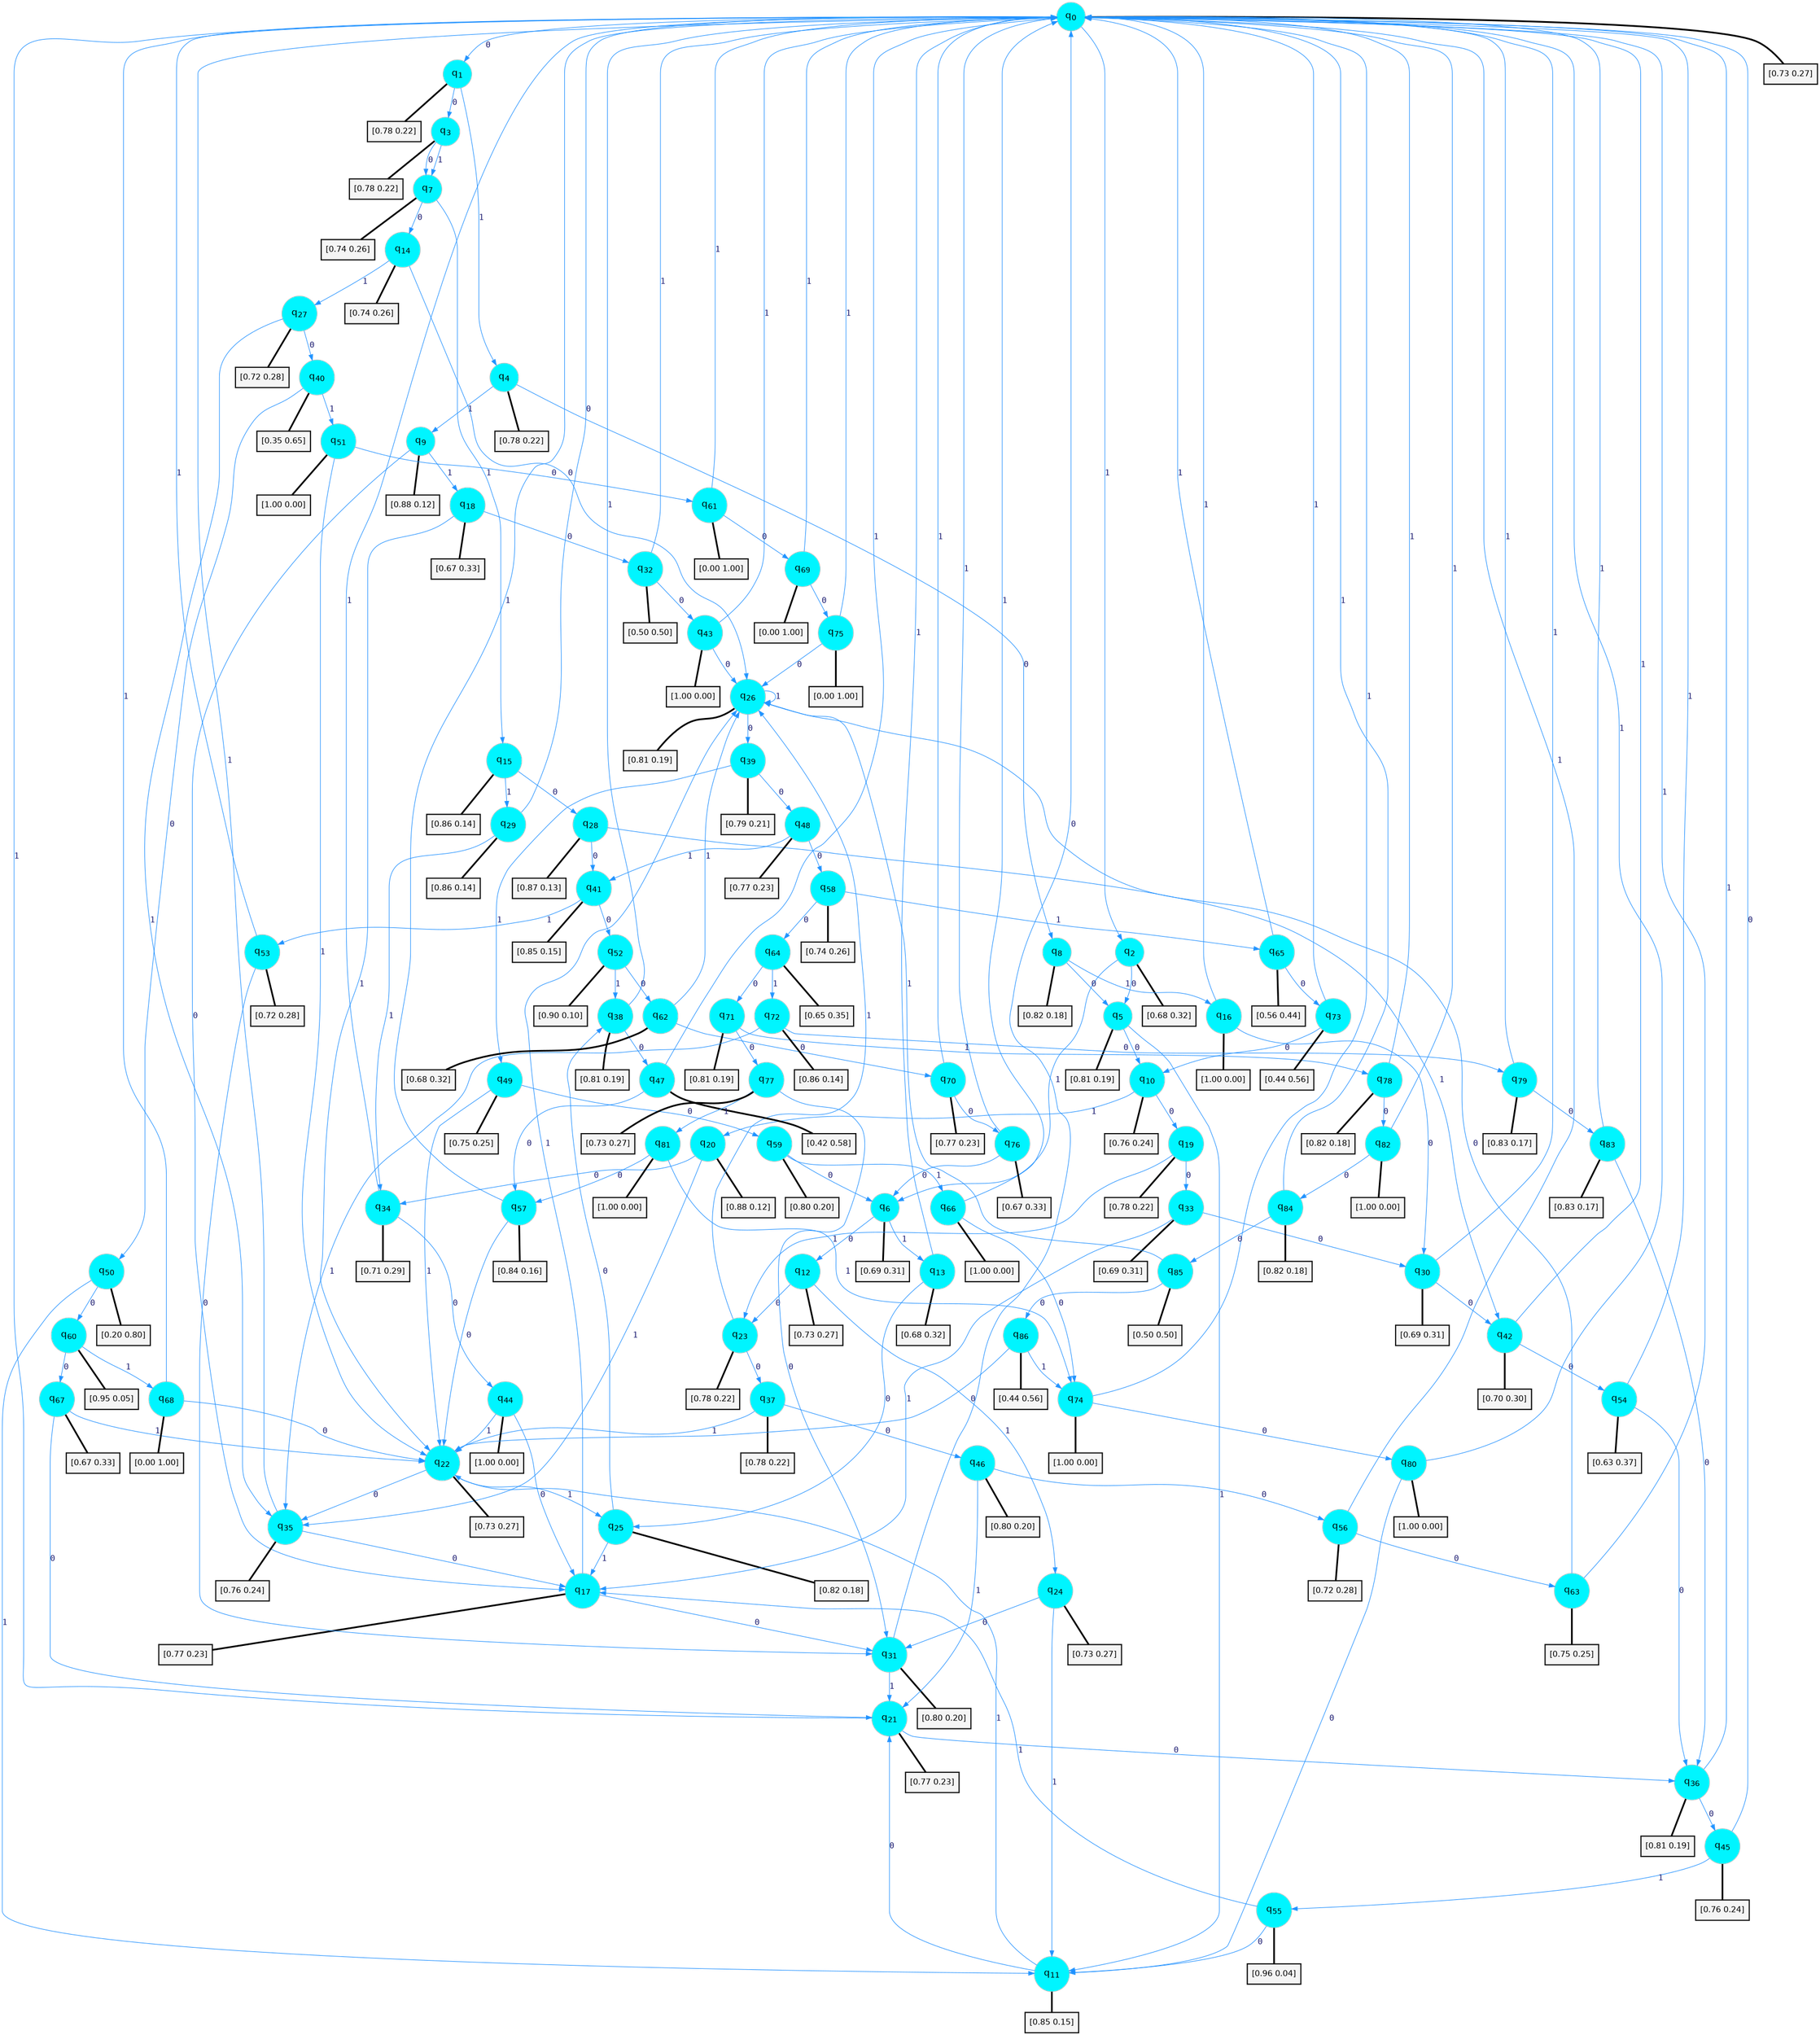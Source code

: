 digraph G {
graph [
bgcolor=transparent, dpi=300, rankdir=TD, size="40,25"];
node [
color=gray, fillcolor=turquoise1, fontcolor=black, fontname=Helvetica, fontsize=16, fontweight=bold, shape=circle, style=filled];
edge [
arrowsize=1, color=dodgerblue1, fontcolor=midnightblue, fontname=courier, fontweight=bold, penwidth=1, style=solid, weight=20];
0[label=<q<SUB>0</SUB>>];
1[label=<q<SUB>1</SUB>>];
2[label=<q<SUB>2</SUB>>];
3[label=<q<SUB>3</SUB>>];
4[label=<q<SUB>4</SUB>>];
5[label=<q<SUB>5</SUB>>];
6[label=<q<SUB>6</SUB>>];
7[label=<q<SUB>7</SUB>>];
8[label=<q<SUB>8</SUB>>];
9[label=<q<SUB>9</SUB>>];
10[label=<q<SUB>10</SUB>>];
11[label=<q<SUB>11</SUB>>];
12[label=<q<SUB>12</SUB>>];
13[label=<q<SUB>13</SUB>>];
14[label=<q<SUB>14</SUB>>];
15[label=<q<SUB>15</SUB>>];
16[label=<q<SUB>16</SUB>>];
17[label=<q<SUB>17</SUB>>];
18[label=<q<SUB>18</SUB>>];
19[label=<q<SUB>19</SUB>>];
20[label=<q<SUB>20</SUB>>];
21[label=<q<SUB>21</SUB>>];
22[label=<q<SUB>22</SUB>>];
23[label=<q<SUB>23</SUB>>];
24[label=<q<SUB>24</SUB>>];
25[label=<q<SUB>25</SUB>>];
26[label=<q<SUB>26</SUB>>];
27[label=<q<SUB>27</SUB>>];
28[label=<q<SUB>28</SUB>>];
29[label=<q<SUB>29</SUB>>];
30[label=<q<SUB>30</SUB>>];
31[label=<q<SUB>31</SUB>>];
32[label=<q<SUB>32</SUB>>];
33[label=<q<SUB>33</SUB>>];
34[label=<q<SUB>34</SUB>>];
35[label=<q<SUB>35</SUB>>];
36[label=<q<SUB>36</SUB>>];
37[label=<q<SUB>37</SUB>>];
38[label=<q<SUB>38</SUB>>];
39[label=<q<SUB>39</SUB>>];
40[label=<q<SUB>40</SUB>>];
41[label=<q<SUB>41</SUB>>];
42[label=<q<SUB>42</SUB>>];
43[label=<q<SUB>43</SUB>>];
44[label=<q<SUB>44</SUB>>];
45[label=<q<SUB>45</SUB>>];
46[label=<q<SUB>46</SUB>>];
47[label=<q<SUB>47</SUB>>];
48[label=<q<SUB>48</SUB>>];
49[label=<q<SUB>49</SUB>>];
50[label=<q<SUB>50</SUB>>];
51[label=<q<SUB>51</SUB>>];
52[label=<q<SUB>52</SUB>>];
53[label=<q<SUB>53</SUB>>];
54[label=<q<SUB>54</SUB>>];
55[label=<q<SUB>55</SUB>>];
56[label=<q<SUB>56</SUB>>];
57[label=<q<SUB>57</SUB>>];
58[label=<q<SUB>58</SUB>>];
59[label=<q<SUB>59</SUB>>];
60[label=<q<SUB>60</SUB>>];
61[label=<q<SUB>61</SUB>>];
62[label=<q<SUB>62</SUB>>];
63[label=<q<SUB>63</SUB>>];
64[label=<q<SUB>64</SUB>>];
65[label=<q<SUB>65</SUB>>];
66[label=<q<SUB>66</SUB>>];
67[label=<q<SUB>67</SUB>>];
68[label=<q<SUB>68</SUB>>];
69[label=<q<SUB>69</SUB>>];
70[label=<q<SUB>70</SUB>>];
71[label=<q<SUB>71</SUB>>];
72[label=<q<SUB>72</SUB>>];
73[label=<q<SUB>73</SUB>>];
74[label=<q<SUB>74</SUB>>];
75[label=<q<SUB>75</SUB>>];
76[label=<q<SUB>76</SUB>>];
77[label=<q<SUB>77</SUB>>];
78[label=<q<SUB>78</SUB>>];
79[label=<q<SUB>79</SUB>>];
80[label=<q<SUB>80</SUB>>];
81[label=<q<SUB>81</SUB>>];
82[label=<q<SUB>82</SUB>>];
83[label=<q<SUB>83</SUB>>];
84[label=<q<SUB>84</SUB>>];
85[label=<q<SUB>85</SUB>>];
86[label=<q<SUB>86</SUB>>];
87[label="[0.73 0.27]", shape=box,fontcolor=black, fontname=Helvetica, fontsize=14, penwidth=2, fillcolor=whitesmoke,color=black];
88[label="[0.78 0.22]", shape=box,fontcolor=black, fontname=Helvetica, fontsize=14, penwidth=2, fillcolor=whitesmoke,color=black];
89[label="[0.68 0.32]", shape=box,fontcolor=black, fontname=Helvetica, fontsize=14, penwidth=2, fillcolor=whitesmoke,color=black];
90[label="[0.78 0.22]", shape=box,fontcolor=black, fontname=Helvetica, fontsize=14, penwidth=2, fillcolor=whitesmoke,color=black];
91[label="[0.78 0.22]", shape=box,fontcolor=black, fontname=Helvetica, fontsize=14, penwidth=2, fillcolor=whitesmoke,color=black];
92[label="[0.81 0.19]", shape=box,fontcolor=black, fontname=Helvetica, fontsize=14, penwidth=2, fillcolor=whitesmoke,color=black];
93[label="[0.69 0.31]", shape=box,fontcolor=black, fontname=Helvetica, fontsize=14, penwidth=2, fillcolor=whitesmoke,color=black];
94[label="[0.74 0.26]", shape=box,fontcolor=black, fontname=Helvetica, fontsize=14, penwidth=2, fillcolor=whitesmoke,color=black];
95[label="[0.82 0.18]", shape=box,fontcolor=black, fontname=Helvetica, fontsize=14, penwidth=2, fillcolor=whitesmoke,color=black];
96[label="[0.88 0.12]", shape=box,fontcolor=black, fontname=Helvetica, fontsize=14, penwidth=2, fillcolor=whitesmoke,color=black];
97[label="[0.76 0.24]", shape=box,fontcolor=black, fontname=Helvetica, fontsize=14, penwidth=2, fillcolor=whitesmoke,color=black];
98[label="[0.85 0.15]", shape=box,fontcolor=black, fontname=Helvetica, fontsize=14, penwidth=2, fillcolor=whitesmoke,color=black];
99[label="[0.73 0.27]", shape=box,fontcolor=black, fontname=Helvetica, fontsize=14, penwidth=2, fillcolor=whitesmoke,color=black];
100[label="[0.68 0.32]", shape=box,fontcolor=black, fontname=Helvetica, fontsize=14, penwidth=2, fillcolor=whitesmoke,color=black];
101[label="[0.74 0.26]", shape=box,fontcolor=black, fontname=Helvetica, fontsize=14, penwidth=2, fillcolor=whitesmoke,color=black];
102[label="[0.86 0.14]", shape=box,fontcolor=black, fontname=Helvetica, fontsize=14, penwidth=2, fillcolor=whitesmoke,color=black];
103[label="[1.00 0.00]", shape=box,fontcolor=black, fontname=Helvetica, fontsize=14, penwidth=2, fillcolor=whitesmoke,color=black];
104[label="[0.77 0.23]", shape=box,fontcolor=black, fontname=Helvetica, fontsize=14, penwidth=2, fillcolor=whitesmoke,color=black];
105[label="[0.67 0.33]", shape=box,fontcolor=black, fontname=Helvetica, fontsize=14, penwidth=2, fillcolor=whitesmoke,color=black];
106[label="[0.78 0.22]", shape=box,fontcolor=black, fontname=Helvetica, fontsize=14, penwidth=2, fillcolor=whitesmoke,color=black];
107[label="[0.88 0.12]", shape=box,fontcolor=black, fontname=Helvetica, fontsize=14, penwidth=2, fillcolor=whitesmoke,color=black];
108[label="[0.77 0.23]", shape=box,fontcolor=black, fontname=Helvetica, fontsize=14, penwidth=2, fillcolor=whitesmoke,color=black];
109[label="[0.73 0.27]", shape=box,fontcolor=black, fontname=Helvetica, fontsize=14, penwidth=2, fillcolor=whitesmoke,color=black];
110[label="[0.78 0.22]", shape=box,fontcolor=black, fontname=Helvetica, fontsize=14, penwidth=2, fillcolor=whitesmoke,color=black];
111[label="[0.73 0.27]", shape=box,fontcolor=black, fontname=Helvetica, fontsize=14, penwidth=2, fillcolor=whitesmoke,color=black];
112[label="[0.82 0.18]", shape=box,fontcolor=black, fontname=Helvetica, fontsize=14, penwidth=2, fillcolor=whitesmoke,color=black];
113[label="[0.81 0.19]", shape=box,fontcolor=black, fontname=Helvetica, fontsize=14, penwidth=2, fillcolor=whitesmoke,color=black];
114[label="[0.72 0.28]", shape=box,fontcolor=black, fontname=Helvetica, fontsize=14, penwidth=2, fillcolor=whitesmoke,color=black];
115[label="[0.87 0.13]", shape=box,fontcolor=black, fontname=Helvetica, fontsize=14, penwidth=2, fillcolor=whitesmoke,color=black];
116[label="[0.86 0.14]", shape=box,fontcolor=black, fontname=Helvetica, fontsize=14, penwidth=2, fillcolor=whitesmoke,color=black];
117[label="[0.69 0.31]", shape=box,fontcolor=black, fontname=Helvetica, fontsize=14, penwidth=2, fillcolor=whitesmoke,color=black];
118[label="[0.80 0.20]", shape=box,fontcolor=black, fontname=Helvetica, fontsize=14, penwidth=2, fillcolor=whitesmoke,color=black];
119[label="[0.50 0.50]", shape=box,fontcolor=black, fontname=Helvetica, fontsize=14, penwidth=2, fillcolor=whitesmoke,color=black];
120[label="[0.69 0.31]", shape=box,fontcolor=black, fontname=Helvetica, fontsize=14, penwidth=2, fillcolor=whitesmoke,color=black];
121[label="[0.71 0.29]", shape=box,fontcolor=black, fontname=Helvetica, fontsize=14, penwidth=2, fillcolor=whitesmoke,color=black];
122[label="[0.76 0.24]", shape=box,fontcolor=black, fontname=Helvetica, fontsize=14, penwidth=2, fillcolor=whitesmoke,color=black];
123[label="[0.81 0.19]", shape=box,fontcolor=black, fontname=Helvetica, fontsize=14, penwidth=2, fillcolor=whitesmoke,color=black];
124[label="[0.78 0.22]", shape=box,fontcolor=black, fontname=Helvetica, fontsize=14, penwidth=2, fillcolor=whitesmoke,color=black];
125[label="[0.81 0.19]", shape=box,fontcolor=black, fontname=Helvetica, fontsize=14, penwidth=2, fillcolor=whitesmoke,color=black];
126[label="[0.79 0.21]", shape=box,fontcolor=black, fontname=Helvetica, fontsize=14, penwidth=2, fillcolor=whitesmoke,color=black];
127[label="[0.35 0.65]", shape=box,fontcolor=black, fontname=Helvetica, fontsize=14, penwidth=2, fillcolor=whitesmoke,color=black];
128[label="[0.85 0.15]", shape=box,fontcolor=black, fontname=Helvetica, fontsize=14, penwidth=2, fillcolor=whitesmoke,color=black];
129[label="[0.70 0.30]", shape=box,fontcolor=black, fontname=Helvetica, fontsize=14, penwidth=2, fillcolor=whitesmoke,color=black];
130[label="[1.00 0.00]", shape=box,fontcolor=black, fontname=Helvetica, fontsize=14, penwidth=2, fillcolor=whitesmoke,color=black];
131[label="[1.00 0.00]", shape=box,fontcolor=black, fontname=Helvetica, fontsize=14, penwidth=2, fillcolor=whitesmoke,color=black];
132[label="[0.76 0.24]", shape=box,fontcolor=black, fontname=Helvetica, fontsize=14, penwidth=2, fillcolor=whitesmoke,color=black];
133[label="[0.80 0.20]", shape=box,fontcolor=black, fontname=Helvetica, fontsize=14, penwidth=2, fillcolor=whitesmoke,color=black];
134[label="[0.42 0.58]", shape=box,fontcolor=black, fontname=Helvetica, fontsize=14, penwidth=2, fillcolor=whitesmoke,color=black];
135[label="[0.77 0.23]", shape=box,fontcolor=black, fontname=Helvetica, fontsize=14, penwidth=2, fillcolor=whitesmoke,color=black];
136[label="[0.75 0.25]", shape=box,fontcolor=black, fontname=Helvetica, fontsize=14, penwidth=2, fillcolor=whitesmoke,color=black];
137[label="[0.20 0.80]", shape=box,fontcolor=black, fontname=Helvetica, fontsize=14, penwidth=2, fillcolor=whitesmoke,color=black];
138[label="[1.00 0.00]", shape=box,fontcolor=black, fontname=Helvetica, fontsize=14, penwidth=2, fillcolor=whitesmoke,color=black];
139[label="[0.90 0.10]", shape=box,fontcolor=black, fontname=Helvetica, fontsize=14, penwidth=2, fillcolor=whitesmoke,color=black];
140[label="[0.72 0.28]", shape=box,fontcolor=black, fontname=Helvetica, fontsize=14, penwidth=2, fillcolor=whitesmoke,color=black];
141[label="[0.63 0.37]", shape=box,fontcolor=black, fontname=Helvetica, fontsize=14, penwidth=2, fillcolor=whitesmoke,color=black];
142[label="[0.96 0.04]", shape=box,fontcolor=black, fontname=Helvetica, fontsize=14, penwidth=2, fillcolor=whitesmoke,color=black];
143[label="[0.72 0.28]", shape=box,fontcolor=black, fontname=Helvetica, fontsize=14, penwidth=2, fillcolor=whitesmoke,color=black];
144[label="[0.84 0.16]", shape=box,fontcolor=black, fontname=Helvetica, fontsize=14, penwidth=2, fillcolor=whitesmoke,color=black];
145[label="[0.74 0.26]", shape=box,fontcolor=black, fontname=Helvetica, fontsize=14, penwidth=2, fillcolor=whitesmoke,color=black];
146[label="[0.80 0.20]", shape=box,fontcolor=black, fontname=Helvetica, fontsize=14, penwidth=2, fillcolor=whitesmoke,color=black];
147[label="[0.95 0.05]", shape=box,fontcolor=black, fontname=Helvetica, fontsize=14, penwidth=2, fillcolor=whitesmoke,color=black];
148[label="[0.00 1.00]", shape=box,fontcolor=black, fontname=Helvetica, fontsize=14, penwidth=2, fillcolor=whitesmoke,color=black];
149[label="[0.68 0.32]", shape=box,fontcolor=black, fontname=Helvetica, fontsize=14, penwidth=2, fillcolor=whitesmoke,color=black];
150[label="[0.75 0.25]", shape=box,fontcolor=black, fontname=Helvetica, fontsize=14, penwidth=2, fillcolor=whitesmoke,color=black];
151[label="[0.65 0.35]", shape=box,fontcolor=black, fontname=Helvetica, fontsize=14, penwidth=2, fillcolor=whitesmoke,color=black];
152[label="[0.56 0.44]", shape=box,fontcolor=black, fontname=Helvetica, fontsize=14, penwidth=2, fillcolor=whitesmoke,color=black];
153[label="[1.00 0.00]", shape=box,fontcolor=black, fontname=Helvetica, fontsize=14, penwidth=2, fillcolor=whitesmoke,color=black];
154[label="[0.67 0.33]", shape=box,fontcolor=black, fontname=Helvetica, fontsize=14, penwidth=2, fillcolor=whitesmoke,color=black];
155[label="[0.00 1.00]", shape=box,fontcolor=black, fontname=Helvetica, fontsize=14, penwidth=2, fillcolor=whitesmoke,color=black];
156[label="[0.00 1.00]", shape=box,fontcolor=black, fontname=Helvetica, fontsize=14, penwidth=2, fillcolor=whitesmoke,color=black];
157[label="[0.77 0.23]", shape=box,fontcolor=black, fontname=Helvetica, fontsize=14, penwidth=2, fillcolor=whitesmoke,color=black];
158[label="[0.81 0.19]", shape=box,fontcolor=black, fontname=Helvetica, fontsize=14, penwidth=2, fillcolor=whitesmoke,color=black];
159[label="[0.86 0.14]", shape=box,fontcolor=black, fontname=Helvetica, fontsize=14, penwidth=2, fillcolor=whitesmoke,color=black];
160[label="[0.44 0.56]", shape=box,fontcolor=black, fontname=Helvetica, fontsize=14, penwidth=2, fillcolor=whitesmoke,color=black];
161[label="[1.00 0.00]", shape=box,fontcolor=black, fontname=Helvetica, fontsize=14, penwidth=2, fillcolor=whitesmoke,color=black];
162[label="[0.00 1.00]", shape=box,fontcolor=black, fontname=Helvetica, fontsize=14, penwidth=2, fillcolor=whitesmoke,color=black];
163[label="[0.67 0.33]", shape=box,fontcolor=black, fontname=Helvetica, fontsize=14, penwidth=2, fillcolor=whitesmoke,color=black];
164[label="[0.73 0.27]", shape=box,fontcolor=black, fontname=Helvetica, fontsize=14, penwidth=2, fillcolor=whitesmoke,color=black];
165[label="[0.82 0.18]", shape=box,fontcolor=black, fontname=Helvetica, fontsize=14, penwidth=2, fillcolor=whitesmoke,color=black];
166[label="[0.83 0.17]", shape=box,fontcolor=black, fontname=Helvetica, fontsize=14, penwidth=2, fillcolor=whitesmoke,color=black];
167[label="[1.00 0.00]", shape=box,fontcolor=black, fontname=Helvetica, fontsize=14, penwidth=2, fillcolor=whitesmoke,color=black];
168[label="[1.00 0.00]", shape=box,fontcolor=black, fontname=Helvetica, fontsize=14, penwidth=2, fillcolor=whitesmoke,color=black];
169[label="[1.00 0.00]", shape=box,fontcolor=black, fontname=Helvetica, fontsize=14, penwidth=2, fillcolor=whitesmoke,color=black];
170[label="[0.83 0.17]", shape=box,fontcolor=black, fontname=Helvetica, fontsize=14, penwidth=2, fillcolor=whitesmoke,color=black];
171[label="[0.82 0.18]", shape=box,fontcolor=black, fontname=Helvetica, fontsize=14, penwidth=2, fillcolor=whitesmoke,color=black];
172[label="[0.50 0.50]", shape=box,fontcolor=black, fontname=Helvetica, fontsize=14, penwidth=2, fillcolor=whitesmoke,color=black];
173[label="[0.44 0.56]", shape=box,fontcolor=black, fontname=Helvetica, fontsize=14, penwidth=2, fillcolor=whitesmoke,color=black];
0->1 [label=0];
0->2 [label=1];
0->87 [arrowhead=none, penwidth=3,color=black];
1->3 [label=0];
1->4 [label=1];
1->88 [arrowhead=none, penwidth=3,color=black];
2->5 [label=0];
2->6 [label=1];
2->89 [arrowhead=none, penwidth=3,color=black];
3->7 [label=0];
3->7 [label=1];
3->90 [arrowhead=none, penwidth=3,color=black];
4->8 [label=0];
4->9 [label=1];
4->91 [arrowhead=none, penwidth=3,color=black];
5->10 [label=0];
5->11 [label=1];
5->92 [arrowhead=none, penwidth=3,color=black];
6->12 [label=0];
6->13 [label=1];
6->93 [arrowhead=none, penwidth=3,color=black];
7->14 [label=0];
7->15 [label=1];
7->94 [arrowhead=none, penwidth=3,color=black];
8->5 [label=0];
8->16 [label=1];
8->95 [arrowhead=none, penwidth=3,color=black];
9->17 [label=0];
9->18 [label=1];
9->96 [arrowhead=none, penwidth=3,color=black];
10->19 [label=0];
10->20 [label=1];
10->97 [arrowhead=none, penwidth=3,color=black];
11->21 [label=0];
11->22 [label=1];
11->98 [arrowhead=none, penwidth=3,color=black];
12->23 [label=0];
12->24 [label=1];
12->99 [arrowhead=none, penwidth=3,color=black];
13->25 [label=0];
13->0 [label=1];
13->100 [arrowhead=none, penwidth=3,color=black];
14->26 [label=0];
14->27 [label=1];
14->101 [arrowhead=none, penwidth=3,color=black];
15->28 [label=0];
15->29 [label=1];
15->102 [arrowhead=none, penwidth=3,color=black];
16->30 [label=0];
16->0 [label=1];
16->103 [arrowhead=none, penwidth=3,color=black];
17->31 [label=0];
17->26 [label=1];
17->104 [arrowhead=none, penwidth=3,color=black];
18->32 [label=0];
18->22 [label=1];
18->105 [arrowhead=none, penwidth=3,color=black];
19->33 [label=0];
19->23 [label=1];
19->106 [arrowhead=none, penwidth=3,color=black];
20->34 [label=0];
20->35 [label=1];
20->107 [arrowhead=none, penwidth=3,color=black];
21->36 [label=0];
21->0 [label=1];
21->108 [arrowhead=none, penwidth=3,color=black];
22->35 [label=0];
22->25 [label=1];
22->109 [arrowhead=none, penwidth=3,color=black];
23->37 [label=0];
23->26 [label=1];
23->110 [arrowhead=none, penwidth=3,color=black];
24->31 [label=0];
24->11 [label=1];
24->111 [arrowhead=none, penwidth=3,color=black];
25->38 [label=0];
25->17 [label=1];
25->112 [arrowhead=none, penwidth=3,color=black];
26->39 [label=0];
26->26 [label=1];
26->113 [arrowhead=none, penwidth=3,color=black];
27->40 [label=0];
27->35 [label=1];
27->114 [arrowhead=none, penwidth=3,color=black];
28->41 [label=0];
28->42 [label=1];
28->115 [arrowhead=none, penwidth=3,color=black];
29->0 [label=0];
29->34 [label=1];
29->116 [arrowhead=none, penwidth=3,color=black];
30->42 [label=0];
30->0 [label=1];
30->117 [arrowhead=none, penwidth=3,color=black];
31->0 [label=0];
31->21 [label=1];
31->118 [arrowhead=none, penwidth=3,color=black];
32->43 [label=0];
32->0 [label=1];
32->119 [arrowhead=none, penwidth=3,color=black];
33->30 [label=0];
33->17 [label=1];
33->120 [arrowhead=none, penwidth=3,color=black];
34->44 [label=0];
34->0 [label=1];
34->121 [arrowhead=none, penwidth=3,color=black];
35->17 [label=0];
35->0 [label=1];
35->122 [arrowhead=none, penwidth=3,color=black];
36->45 [label=0];
36->0 [label=1];
36->123 [arrowhead=none, penwidth=3,color=black];
37->46 [label=0];
37->22 [label=1];
37->124 [arrowhead=none, penwidth=3,color=black];
38->47 [label=0];
38->0 [label=1];
38->125 [arrowhead=none, penwidth=3,color=black];
39->48 [label=0];
39->49 [label=1];
39->126 [arrowhead=none, penwidth=3,color=black];
40->50 [label=0];
40->51 [label=1];
40->127 [arrowhead=none, penwidth=3,color=black];
41->52 [label=0];
41->53 [label=1];
41->128 [arrowhead=none, penwidth=3,color=black];
42->54 [label=0];
42->0 [label=1];
42->129 [arrowhead=none, penwidth=3,color=black];
43->26 [label=0];
43->0 [label=1];
43->130 [arrowhead=none, penwidth=3,color=black];
44->17 [label=0];
44->22 [label=1];
44->131 [arrowhead=none, penwidth=3,color=black];
45->0 [label=0];
45->55 [label=1];
45->132 [arrowhead=none, penwidth=3,color=black];
46->56 [label=0];
46->21 [label=1];
46->133 [arrowhead=none, penwidth=3,color=black];
47->57 [label=0];
47->0 [label=1];
47->134 [arrowhead=none, penwidth=3,color=black];
48->58 [label=0];
48->41 [label=1];
48->135 [arrowhead=none, penwidth=3,color=black];
49->59 [label=0];
49->22 [label=1];
49->136 [arrowhead=none, penwidth=3,color=black];
50->60 [label=0];
50->11 [label=1];
50->137 [arrowhead=none, penwidth=3,color=black];
51->61 [label=0];
51->22 [label=1];
51->138 [arrowhead=none, penwidth=3,color=black];
52->62 [label=0];
52->38 [label=1];
52->139 [arrowhead=none, penwidth=3,color=black];
53->31 [label=0];
53->0 [label=1];
53->140 [arrowhead=none, penwidth=3,color=black];
54->36 [label=0];
54->0 [label=1];
54->141 [arrowhead=none, penwidth=3,color=black];
55->11 [label=0];
55->17 [label=1];
55->142 [arrowhead=none, penwidth=3,color=black];
56->63 [label=0];
56->0 [label=1];
56->143 [arrowhead=none, penwidth=3,color=black];
57->22 [label=0];
57->0 [label=1];
57->144 [arrowhead=none, penwidth=3,color=black];
58->64 [label=0];
58->65 [label=1];
58->145 [arrowhead=none, penwidth=3,color=black];
59->6 [label=0];
59->66 [label=1];
59->146 [arrowhead=none, penwidth=3,color=black];
60->67 [label=0];
60->68 [label=1];
60->147 [arrowhead=none, penwidth=3,color=black];
61->69 [label=0];
61->0 [label=1];
61->148 [arrowhead=none, penwidth=3,color=black];
62->70 [label=0];
62->26 [label=1];
62->149 [arrowhead=none, penwidth=3,color=black];
63->26 [label=0];
63->0 [label=1];
63->150 [arrowhead=none, penwidth=3,color=black];
64->71 [label=0];
64->72 [label=1];
64->151 [arrowhead=none, penwidth=3,color=black];
65->73 [label=0];
65->0 [label=1];
65->152 [arrowhead=none, penwidth=3,color=black];
66->74 [label=0];
66->0 [label=1];
66->153 [arrowhead=none, penwidth=3,color=black];
67->21 [label=0];
67->22 [label=1];
67->154 [arrowhead=none, penwidth=3,color=black];
68->22 [label=0];
68->0 [label=1];
68->155 [arrowhead=none, penwidth=3,color=black];
69->75 [label=0];
69->0 [label=1];
69->156 [arrowhead=none, penwidth=3,color=black];
70->76 [label=0];
70->0 [label=1];
70->157 [arrowhead=none, penwidth=3,color=black];
71->77 [label=0];
71->78 [label=1];
71->158 [arrowhead=none, penwidth=3,color=black];
72->79 [label=0];
72->35 [label=1];
72->159 [arrowhead=none, penwidth=3,color=black];
73->10 [label=0];
73->0 [label=1];
73->160 [arrowhead=none, penwidth=3,color=black];
74->80 [label=0];
74->0 [label=1];
74->161 [arrowhead=none, penwidth=3,color=black];
75->26 [label=0];
75->0 [label=1];
75->162 [arrowhead=none, penwidth=3,color=black];
76->6 [label=0];
76->0 [label=1];
76->163 [arrowhead=none, penwidth=3,color=black];
77->31 [label=0];
77->81 [label=1];
77->164 [arrowhead=none, penwidth=3,color=black];
78->82 [label=0];
78->0 [label=1];
78->165 [arrowhead=none, penwidth=3,color=black];
79->83 [label=0];
79->0 [label=1];
79->166 [arrowhead=none, penwidth=3,color=black];
80->11 [label=0];
80->0 [label=1];
80->167 [arrowhead=none, penwidth=3,color=black];
81->57 [label=0];
81->74 [label=1];
81->168 [arrowhead=none, penwidth=3,color=black];
82->84 [label=0];
82->0 [label=1];
82->169 [arrowhead=none, penwidth=3,color=black];
83->36 [label=0];
83->0 [label=1];
83->170 [arrowhead=none, penwidth=3,color=black];
84->85 [label=0];
84->0 [label=1];
84->171 [arrowhead=none, penwidth=3,color=black];
85->86 [label=0];
85->26 [label=1];
85->172 [arrowhead=none, penwidth=3,color=black];
86->22 [label=0];
86->74 [label=1];
86->173 [arrowhead=none, penwidth=3,color=black];
}
